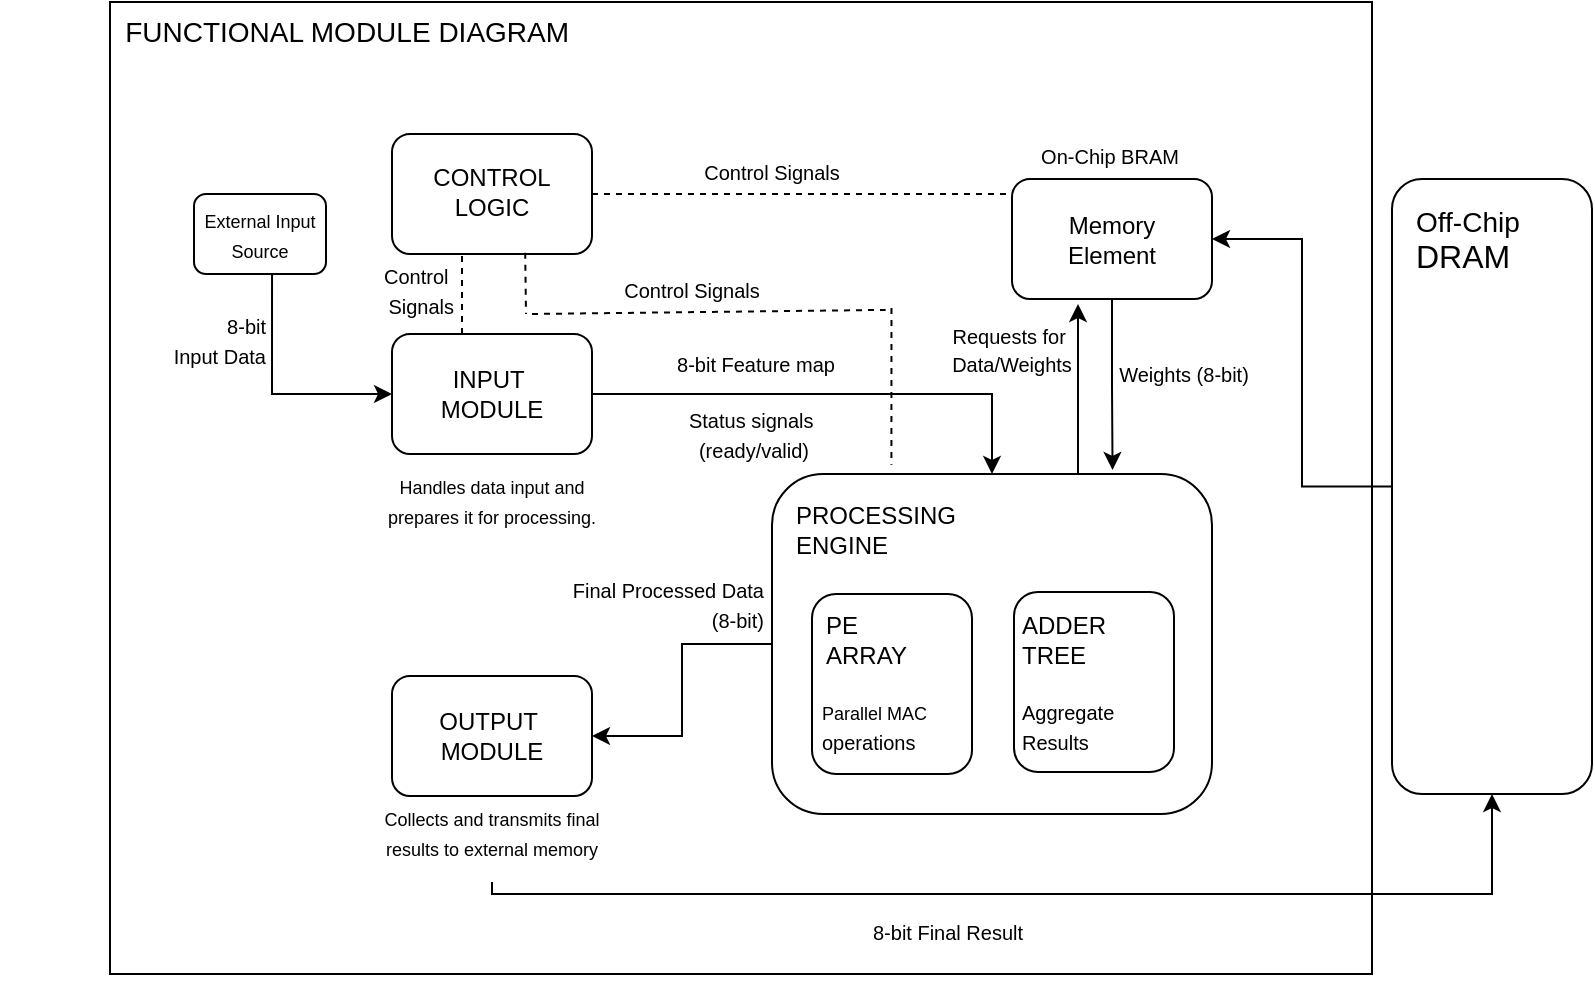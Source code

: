 <mxfile version="24.9.0">
  <diagram name="Page-1" id="Z-QfssXXkHO2PD3hcSky">
    <mxGraphModel dx="1900" dy="1709" grid="1" gridSize="10" guides="1" tooltips="1" connect="1" arrows="1" fold="1" page="1" pageScale="1" pageWidth="850" pageHeight="1100" math="0" shadow="0">
      <root>
        <mxCell id="0" />
        <mxCell id="1" parent="0" />
        <mxCell id="iVKM-w7vE3dART_65QOj-75" value="" style="rounded=0;whiteSpace=wrap;html=1;textOpacity=0;" vertex="1" parent="1">
          <mxGeometry x="-11" y="-76" width="631" height="486" as="geometry" />
        </mxCell>
        <mxCell id="iVKM-w7vE3dART_65QOj-14" style="edgeStyle=orthogonalEdgeStyle;rounded=0;orthogonalLoop=1;jettySize=auto;html=1;entryX=0.5;entryY=0;entryDx=0;entryDy=0;" edge="1" parent="1" source="iVKM-w7vE3dART_65QOj-1" target="iVKM-w7vE3dART_65QOj-10">
          <mxGeometry relative="1" as="geometry" />
        </mxCell>
        <mxCell id="iVKM-w7vE3dART_65QOj-1" value="" style="rounded=1;whiteSpace=wrap;html=1;" vertex="1" parent="1">
          <mxGeometry x="130" y="90" width="100" height="60" as="geometry" />
        </mxCell>
        <mxCell id="iVKM-w7vE3dART_65QOj-2" value="INPUT&amp;nbsp;&lt;div&gt;MODULE&lt;/div&gt;" style="text;strokeColor=none;align=center;fillColor=none;html=1;verticalAlign=middle;whiteSpace=wrap;rounded=0;" vertex="1" parent="1">
          <mxGeometry x="140" y="92.5" width="80" height="55" as="geometry" />
        </mxCell>
        <mxCell id="iVKM-w7vE3dART_65QOj-5" value="&lt;div&gt;&lt;span style=&quot;font-size: 10px;&quot;&gt;8-bit&lt;/span&gt;&lt;/div&gt;&lt;span style=&quot;font-size: 10px;&quot;&gt;Input Data&lt;/span&gt;" style="text;strokeColor=none;align=right;fillColor=none;html=1;verticalAlign=middle;whiteSpace=wrap;rounded=0;" vertex="1" parent="1">
          <mxGeometry x="-11" y="67.5" width="80" height="50" as="geometry" />
        </mxCell>
        <mxCell id="iVKM-w7vE3dART_65QOj-60" style="edgeStyle=orthogonalEdgeStyle;rounded=0;orthogonalLoop=1;jettySize=auto;html=1;entryX=1;entryY=0.5;entryDx=0;entryDy=0;" edge="1" parent="1" source="iVKM-w7vE3dART_65QOj-10" target="iVKM-w7vE3dART_65QOj-57">
          <mxGeometry relative="1" as="geometry" />
        </mxCell>
        <mxCell id="iVKM-w7vE3dART_65QOj-10" value="" style="rounded=1;whiteSpace=wrap;html=1;" vertex="1" parent="1">
          <mxGeometry x="320" y="160" width="220" height="170" as="geometry" />
        </mxCell>
        <mxCell id="iVKM-w7vE3dART_65QOj-11" value="PROCESSING&lt;div&gt;ENGINE&lt;/div&gt;" style="text;strokeColor=none;align=left;fillColor=none;html=1;verticalAlign=middle;whiteSpace=wrap;rounded=0;" vertex="1" parent="1">
          <mxGeometry x="330" y="160" width="80" height="55" as="geometry" />
        </mxCell>
        <mxCell id="iVKM-w7vE3dART_65QOj-15" value="&lt;span style=&quot;font-size: 10px;&quot;&gt;8-bit Feature map&lt;/span&gt;" style="text;strokeColor=none;align=center;fillColor=none;html=1;verticalAlign=middle;whiteSpace=wrap;rounded=0;" vertex="1" parent="1">
          <mxGeometry x="222" y="80" width="180" height="50" as="geometry" />
        </mxCell>
        <mxCell id="iVKM-w7vE3dART_65QOj-16" value="&lt;div&gt;&lt;br&gt;&lt;/div&gt;&lt;div&gt;&lt;span style=&quot;font-size: 10px;&quot;&gt;Status signals&amp;nbsp;&lt;/span&gt;&lt;/div&gt;&lt;div&gt;&lt;span style=&quot;font-size: 10px;&quot;&gt;(ready/valid)&lt;/span&gt;&lt;/div&gt;" style="text;strokeColor=none;align=center;fillColor=none;html=1;verticalAlign=middle;whiteSpace=wrap;rounded=0;" vertex="1" parent="1">
          <mxGeometry x="222" y="110" width="178" height="45" as="geometry" />
        </mxCell>
        <mxCell id="iVKM-w7vE3dART_65QOj-17" value="&lt;font style=&quot;font-size: 9px;&quot;&gt;Handles data input and prepares it for processing.&lt;/font&gt;" style="text;strokeColor=none;align=center;fillColor=none;html=1;verticalAlign=middle;whiteSpace=wrap;rounded=0;" vertex="1" parent="1">
          <mxGeometry x="115" y="147.5" width="130" height="50" as="geometry" />
        </mxCell>
        <mxCell id="iVKM-w7vE3dART_65QOj-18" value="" style="rounded=1;whiteSpace=wrap;html=1;" vertex="1" parent="1">
          <mxGeometry x="31" y="20" width="66" height="40" as="geometry" />
        </mxCell>
        <mxCell id="iVKM-w7vE3dART_65QOj-22" style="edgeStyle=orthogonalEdgeStyle;rounded=0;orthogonalLoop=1;jettySize=auto;html=1;entryX=0;entryY=0.5;entryDx=0;entryDy=0;exitX=0.586;exitY=0.864;exitDx=0;exitDy=0;exitPerimeter=0;" edge="1" parent="1" source="iVKM-w7vE3dART_65QOj-19" target="iVKM-w7vE3dART_65QOj-1">
          <mxGeometry relative="1" as="geometry">
            <Array as="points">
              <mxPoint x="70" y="120" />
            </Array>
          </mxGeometry>
        </mxCell>
        <mxCell id="iVKM-w7vE3dART_65QOj-19" value="&lt;font style=&quot;font-size: 9px;&quot;&gt;External Input Source&lt;/font&gt;" style="text;strokeColor=none;align=center;fillColor=none;html=1;verticalAlign=middle;whiteSpace=wrap;rounded=0;" vertex="1" parent="1">
          <mxGeometry x="29" y="12.5" width="70" height="55" as="geometry" />
        </mxCell>
        <mxCell id="iVKM-w7vE3dART_65QOj-23" value="" style="rounded=1;whiteSpace=wrap;html=1;" vertex="1" parent="1">
          <mxGeometry x="340" y="220" width="80" height="90" as="geometry" />
        </mxCell>
        <mxCell id="iVKM-w7vE3dART_65QOj-24" value="" style="rounded=1;whiteSpace=wrap;html=1;" vertex="1" parent="1">
          <mxGeometry x="441" y="219" width="80" height="90" as="geometry" />
        </mxCell>
        <mxCell id="iVKM-w7vE3dART_65QOj-25" value="PE&lt;div&gt;ARRAY&lt;/div&gt;" style="text;strokeColor=none;align=left;fillColor=none;html=1;verticalAlign=middle;whiteSpace=wrap;rounded=0;" vertex="1" parent="1">
          <mxGeometry x="345" y="215.5" width="80" height="55" as="geometry" />
        </mxCell>
        <mxCell id="iVKM-w7vE3dART_65QOj-26" value="ADDER&lt;div&gt;TREE&lt;/div&gt;" style="text;strokeColor=none;align=left;fillColor=none;html=1;verticalAlign=middle;whiteSpace=wrap;rounded=0;" vertex="1" parent="1">
          <mxGeometry x="443" y="215.5" width="80" height="55" as="geometry" />
        </mxCell>
        <mxCell id="iVKM-w7vE3dART_65QOj-27" value="" style="rounded=1;whiteSpace=wrap;html=1;" vertex="1" parent="1">
          <mxGeometry x="440" y="12.5" width="100" height="60" as="geometry" />
        </mxCell>
        <mxCell id="iVKM-w7vE3dART_65QOj-28" value="Memory&lt;div&gt;Element&lt;/div&gt;" style="text;strokeColor=none;align=center;fillColor=none;html=1;verticalAlign=middle;whiteSpace=wrap;rounded=0;" vertex="1" parent="1">
          <mxGeometry x="450" y="15" width="80" height="55" as="geometry" />
        </mxCell>
        <mxCell id="iVKM-w7vE3dART_65QOj-33" style="edgeStyle=orthogonalEdgeStyle;rounded=0;orthogonalLoop=1;jettySize=auto;html=1;entryX=0.774;entryY=-0.012;entryDx=0;entryDy=0;entryPerimeter=0;" edge="1" parent="1" source="iVKM-w7vE3dART_65QOj-27" target="iVKM-w7vE3dART_65QOj-10">
          <mxGeometry relative="1" as="geometry" />
        </mxCell>
        <mxCell id="iVKM-w7vE3dART_65QOj-34" value="&lt;font style=&quot;font-size: 9px;&quot;&gt;Parallel MAC&amp;nbsp;&lt;/font&gt;&lt;div&gt;&lt;font size=&quot;1&quot;&gt;operations&lt;/font&gt;&lt;/div&gt;" style="text;strokeColor=none;align=left;fillColor=none;html=1;verticalAlign=middle;whiteSpace=wrap;rounded=0;" vertex="1" parent="1">
          <mxGeometry x="343" y="261" width="130" height="50" as="geometry" />
        </mxCell>
        <mxCell id="iVKM-w7vE3dART_65QOj-35" value="&lt;font size=&quot;1&quot;&gt;Aggregate&amp;nbsp;&lt;/font&gt;&lt;div&gt;&lt;font size=&quot;1&quot;&gt;Results&lt;/font&gt;&lt;/div&gt;" style="text;strokeColor=none;align=left;fillColor=none;html=1;verticalAlign=middle;whiteSpace=wrap;rounded=0;" vertex="1" parent="1">
          <mxGeometry x="443" y="261" width="130" height="50" as="geometry" />
        </mxCell>
        <mxCell id="iVKM-w7vE3dART_65QOj-36" value="&lt;span style=&quot;font-size: 10px;&quot;&gt;Weights (8-bit)&lt;/span&gt;" style="text;strokeColor=none;align=center;fillColor=none;html=1;verticalAlign=middle;whiteSpace=wrap;rounded=0;" vertex="1" parent="1">
          <mxGeometry x="436" y="85" width="180" height="50" as="geometry" />
        </mxCell>
        <mxCell id="iVKM-w7vE3dART_65QOj-40" value="" style="edgeStyle=orthogonalEdgeStyle;rounded=0;orthogonalLoop=1;jettySize=auto;html=1;entryX=1;entryY=0.5;entryDx=0;entryDy=0;" edge="1" parent="1" source="iVKM-w7vE3dART_65QOj-37" target="iVKM-w7vE3dART_65QOj-27">
          <mxGeometry relative="1" as="geometry" />
        </mxCell>
        <mxCell id="iVKM-w7vE3dART_65QOj-37" value="" style="rounded=1;whiteSpace=wrap;html=1;" vertex="1" parent="1">
          <mxGeometry x="630" y="12.5" width="100" height="307.5" as="geometry" />
        </mxCell>
        <mxCell id="iVKM-w7vE3dART_65QOj-38" value="&lt;font style=&quot;font-size: 14px;&quot;&gt;Off-Chip&lt;/font&gt;&lt;div&gt;&lt;font size=&quot;3&quot;&gt;DRAM&lt;/font&gt;&lt;/div&gt;" style="text;strokeColor=none;align=left;fillColor=none;html=1;verticalAlign=middle;whiteSpace=wrap;rounded=0;" vertex="1" parent="1">
          <mxGeometry x="640" y="15" width="80" height="55" as="geometry" />
        </mxCell>
        <mxCell id="iVKM-w7vE3dART_65QOj-42" value="" style="endArrow=classic;html=1;rounded=0;" edge="1" parent="1">
          <mxGeometry width="50" height="50" relative="1" as="geometry">
            <mxPoint x="473" y="160" as="sourcePoint" />
            <mxPoint x="473" y="75" as="targetPoint" />
          </mxGeometry>
        </mxCell>
        <mxCell id="iVKM-w7vE3dART_65QOj-43" value="&lt;span style=&quot;font-size: 10px;&quot;&gt;Requests for&amp;nbsp;&lt;/span&gt;&lt;div&gt;&lt;span style=&quot;font-size: 10px;&quot;&gt;Data/Weights&lt;/span&gt;&lt;div&gt;&lt;span style=&quot;font-size: 10px;&quot;&gt;&lt;br&gt;&lt;/span&gt;&lt;/div&gt;&lt;/div&gt;" style="text;strokeColor=none;align=center;fillColor=none;html=1;verticalAlign=middle;whiteSpace=wrap;rounded=0;" vertex="1" parent="1">
          <mxGeometry x="350" y="80" width="180" height="50" as="geometry" />
        </mxCell>
        <mxCell id="iVKM-w7vE3dART_65QOj-44" value="&lt;div&gt;&lt;div&gt;&lt;span style=&quot;font-size: 10px;&quot;&gt;On-Chip BRAM&lt;/span&gt;&lt;/div&gt;&lt;/div&gt;" style="text;strokeColor=none;align=center;fillColor=none;html=1;verticalAlign=middle;whiteSpace=wrap;rounded=0;" vertex="1" parent="1">
          <mxGeometry x="399" y="-24" width="180" height="50" as="geometry" />
        </mxCell>
        <mxCell id="iVKM-w7vE3dART_65QOj-45" value="" style="rounded=1;whiteSpace=wrap;html=1;" vertex="1" parent="1">
          <mxGeometry x="130" y="-10" width="100" height="60" as="geometry" />
        </mxCell>
        <mxCell id="iVKM-w7vE3dART_65QOj-46" value="CONTROL&lt;div&gt;LOGIC&lt;/div&gt;" style="text;strokeColor=none;align=center;fillColor=none;html=1;verticalAlign=middle;whiteSpace=wrap;rounded=0;" vertex="1" parent="1">
          <mxGeometry x="140" y="-8.5" width="80" height="55" as="geometry" />
        </mxCell>
        <mxCell id="iVKM-w7vE3dART_65QOj-50" value="&lt;span style=&quot;font-size: 10px;&quot;&gt;Control Signals&lt;/span&gt;" style="text;strokeColor=none;align=center;fillColor=none;html=1;verticalAlign=middle;whiteSpace=wrap;rounded=0;" vertex="1" parent="1">
          <mxGeometry x="230" y="-16" width="180" height="50" as="geometry" />
        </mxCell>
        <mxCell id="iVKM-w7vE3dART_65QOj-52" value="&lt;span style=&quot;font-size: 10px;&quot;&gt;Control&amp;nbsp;&lt;/span&gt;&lt;div&gt;&lt;span style=&quot;font-size: 10px; background-color: initial;&quot;&gt;Signals&lt;/span&gt;&lt;/div&gt;" style="text;strokeColor=none;align=right;fillColor=none;html=1;verticalAlign=middle;whiteSpace=wrap;rounded=0;" vertex="1" parent="1">
          <mxGeometry x="-17" y="42.5" width="180" height="50" as="geometry" />
        </mxCell>
        <mxCell id="iVKM-w7vE3dART_65QOj-57" value="" style="rounded=1;whiteSpace=wrap;html=1;" vertex="1" parent="1">
          <mxGeometry x="130" y="261" width="100" height="60" as="geometry" />
        </mxCell>
        <mxCell id="iVKM-w7vE3dART_65QOj-58" value="OUTPUT&amp;nbsp;&lt;div&gt;MODULE&lt;/div&gt;" style="text;strokeColor=none;align=center;fillColor=none;html=1;verticalAlign=middle;whiteSpace=wrap;rounded=0;" vertex="1" parent="1">
          <mxGeometry x="140" y="263.5" width="80" height="55" as="geometry" />
        </mxCell>
        <mxCell id="iVKM-w7vE3dART_65QOj-62" style="edgeStyle=orthogonalEdgeStyle;rounded=0;orthogonalLoop=1;jettySize=auto;html=1;entryX=0.5;entryY=1;entryDx=0;entryDy=0;" edge="1" parent="1" source="iVKM-w7vE3dART_65QOj-59" target="iVKM-w7vE3dART_65QOj-37">
          <mxGeometry relative="1" as="geometry">
            <Array as="points">
              <mxPoint x="180" y="370" />
              <mxPoint x="680" y="370" />
            </Array>
          </mxGeometry>
        </mxCell>
        <mxCell id="iVKM-w7vE3dART_65QOj-59" value="&lt;font style=&quot;font-size: 9px;&quot;&gt; Collects and transmits final results to external memory&lt;/font&gt;" style="text;strokeColor=none;align=center;fillColor=none;html=1;verticalAlign=middle;whiteSpace=wrap;rounded=0;" vertex="1" parent="1">
          <mxGeometry x="115" y="314" width="130" height="50" as="geometry" />
        </mxCell>
        <mxCell id="iVKM-w7vE3dART_65QOj-63" value="&lt;span style=&quot;font-size: 10px;&quot;&gt;Final Processed Data&lt;/span&gt;&lt;div&gt;&lt;span style=&quot;font-size: 10px;&quot;&gt;(8-bit)&lt;/span&gt;&lt;/div&gt;" style="text;strokeColor=none;align=right;fillColor=none;html=1;verticalAlign=middle;whiteSpace=wrap;rounded=0;" vertex="1" parent="1">
          <mxGeometry x="138" y="200" width="180" height="50" as="geometry" />
        </mxCell>
        <mxCell id="iVKM-w7vE3dART_65QOj-64" value="&lt;span style=&quot;font-size: 10px;&quot;&gt;8-bit Final Result&lt;/span&gt;" style="text;strokeColor=none;align=center;fillColor=none;html=1;verticalAlign=middle;whiteSpace=wrap;rounded=0;" vertex="1" parent="1">
          <mxGeometry x="318" y="364" width="180" height="50" as="geometry" />
        </mxCell>
        <mxCell id="iVKM-w7vE3dART_65QOj-68" value="" style="endArrow=none;dashed=1;html=1;rounded=0;" edge="1" parent="1">
          <mxGeometry width="50" height="50" relative="1" as="geometry">
            <mxPoint x="230" y="20" as="sourcePoint" />
            <mxPoint x="440" y="20" as="targetPoint" />
          </mxGeometry>
        </mxCell>
        <mxCell id="iVKM-w7vE3dART_65QOj-69" value="" style="endArrow=none;dashed=1;html=1;rounded=0;exitX=0.35;exitY=0;exitDx=0;exitDy=0;exitPerimeter=0;" edge="1" parent="1" source="iVKM-w7vE3dART_65QOj-1">
          <mxGeometry width="50" height="50" relative="1" as="geometry">
            <mxPoint x="115" y="100" as="sourcePoint" />
            <mxPoint x="165" y="50" as="targetPoint" />
          </mxGeometry>
        </mxCell>
        <mxCell id="iVKM-w7vE3dART_65QOj-70" value="" style="endArrow=none;dashed=1;html=1;rounded=0;exitX=0.666;exitY=0.989;exitDx=0;exitDy=0;exitPerimeter=0;" edge="1" parent="1" source="iVKM-w7vE3dART_65QOj-45">
          <mxGeometry width="50" height="50" relative="1" as="geometry">
            <mxPoint x="200" y="100" as="sourcePoint" />
            <mxPoint x="197" y="80" as="targetPoint" />
          </mxGeometry>
        </mxCell>
        <mxCell id="iVKM-w7vE3dART_65QOj-71" value="" style="endArrow=none;dashed=1;html=1;rounded=0;entryX=0.149;entryY=-0.041;entryDx=0;entryDy=0;entryPerimeter=0;" edge="1" parent="1" target="iVKM-w7vE3dART_65QOj-43">
          <mxGeometry width="50" height="50" relative="1" as="geometry">
            <mxPoint x="200" y="80" as="sourcePoint" />
            <mxPoint x="272" y="35" as="targetPoint" />
          </mxGeometry>
        </mxCell>
        <mxCell id="iVKM-w7vE3dART_65QOj-72" value="" style="endArrow=none;dashed=1;html=1;rounded=0;exitX=0.666;exitY=0.989;exitDx=0;exitDy=0;exitPerimeter=0;entryX=0.886;entryY=1.009;entryDx=0;entryDy=0;entryPerimeter=0;" edge="1" parent="1" target="iVKM-w7vE3dART_65QOj-16">
          <mxGeometry width="50" height="50" relative="1" as="geometry">
            <mxPoint x="379.74" y="77" as="sourcePoint" />
            <mxPoint x="379.74" y="108" as="targetPoint" />
          </mxGeometry>
        </mxCell>
        <mxCell id="iVKM-w7vE3dART_65QOj-73" value="&lt;span style=&quot;font-size: 10px;&quot;&gt;Control Signals&lt;/span&gt;" style="text;strokeColor=none;align=center;fillColor=none;html=1;verticalAlign=middle;whiteSpace=wrap;rounded=0;" vertex="1" parent="1">
          <mxGeometry x="190" y="42.5" width="180" height="50" as="geometry" />
        </mxCell>
        <mxCell id="iVKM-w7vE3dART_65QOj-77" value="&lt;font style=&quot;font-size: 14px;&quot;&gt;FUNCTIONAL MODULE&amp;nbsp;&lt;span style=&quot;background-color: initial;&quot;&gt;DIAGRAM&amp;nbsp;&lt;/span&gt;&lt;/font&gt;" style="text;strokeColor=none;align=center;fillColor=none;html=1;verticalAlign=middle;whiteSpace=wrap;rounded=0;" vertex="1" parent="1">
          <mxGeometry x="-66" y="-76" width="351" height="30" as="geometry" />
        </mxCell>
      </root>
    </mxGraphModel>
  </diagram>
</mxfile>

